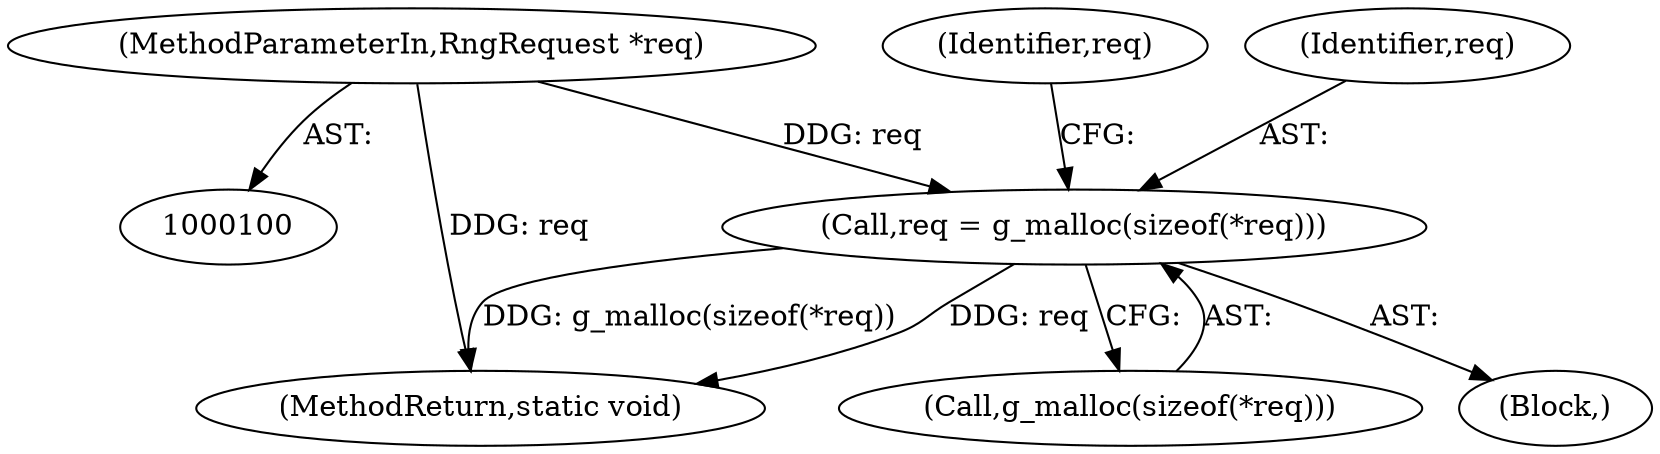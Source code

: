 digraph "0_qemu_60253ed1e6ec6d8e5ef2efe7bf755f475dce9956@pointer" {
"1000102" [label="(MethodParameterIn,RngRequest *req)"];
"1000121" [label="(Call,req = g_malloc(sizeof(*req)))"];
"1000121" [label="(Call,req = g_malloc(sizeof(*req)))"];
"1000129" [label="(Identifier,req)"];
"1000119" [label="(Block,)"];
"1000158" [label="(MethodReturn,static void)"];
"1000123" [label="(Call,g_malloc(sizeof(*req)))"];
"1000122" [label="(Identifier,req)"];
"1000102" [label="(MethodParameterIn,RngRequest *req)"];
"1000102" -> "1000100"  [label="AST: "];
"1000102" -> "1000158"  [label="DDG: req"];
"1000102" -> "1000121"  [label="DDG: req"];
"1000121" -> "1000119"  [label="AST: "];
"1000121" -> "1000123"  [label="CFG: "];
"1000122" -> "1000121"  [label="AST: "];
"1000123" -> "1000121"  [label="AST: "];
"1000129" -> "1000121"  [label="CFG: "];
"1000121" -> "1000158"  [label="DDG: g_malloc(sizeof(*req))"];
"1000121" -> "1000158"  [label="DDG: req"];
}
